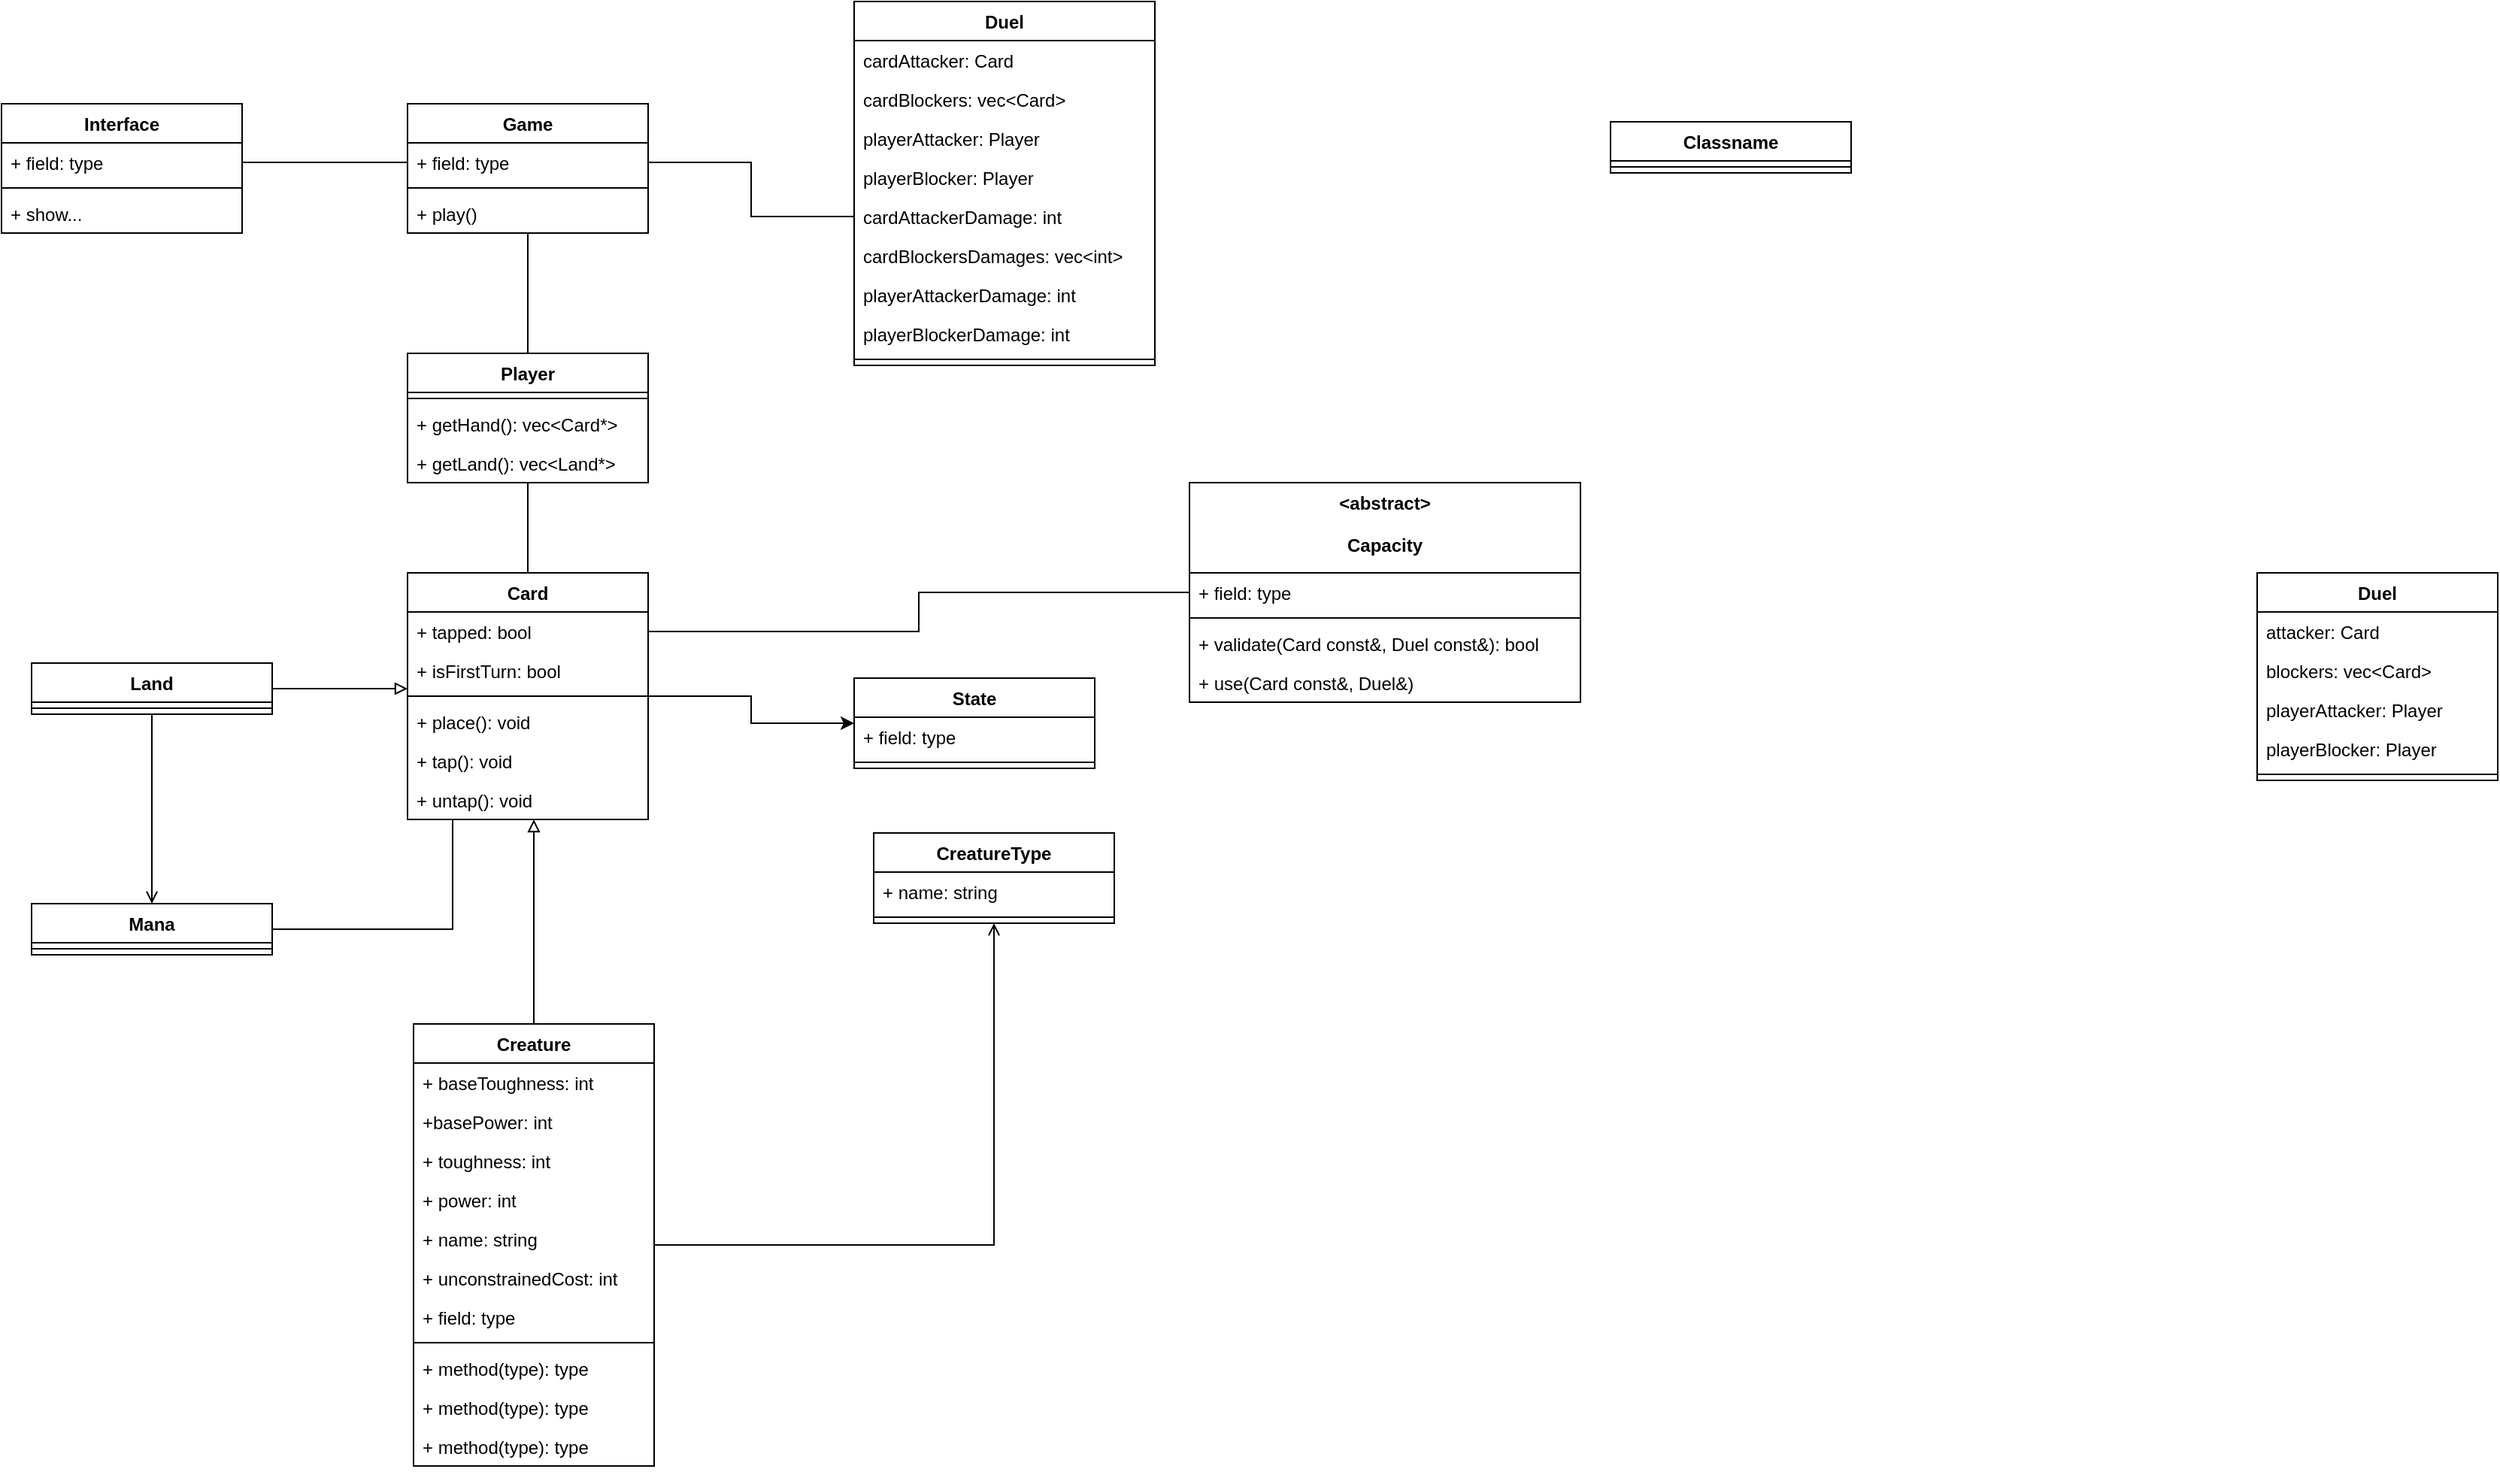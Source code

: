 <mxfile version="16.2.2" type="device"><diagram id="C5RBs43oDa-KdzZeNtuy" name="Page-1"><mxGraphModel dx="1485" dy="834" grid="1" gridSize="10" guides="1" tooltips="1" connect="1" arrows="1" fold="1" page="1" pageScale="1" pageWidth="827" pageHeight="1169" math="0" shadow="0"><root><mxCell id="WIyWlLk6GJQsqaUBKTNV-0"/><mxCell id="WIyWlLk6GJQsqaUBKTNV-1" parent="WIyWlLk6GJQsqaUBKTNV-0"/><mxCell id="R_lYHKmHnaf9Uv4jf92_-0" value="Game&#xA;" style="swimlane;fontStyle=1;align=center;verticalAlign=top;childLayout=stackLayout;horizontal=1;startSize=26;horizontalStack=0;resizeParent=1;resizeParentMax=0;resizeLast=0;collapsible=1;marginBottom=0;" parent="WIyWlLk6GJQsqaUBKTNV-1" vertex="1"><mxGeometry x="330" y="128" width="160" height="86" as="geometry"/></mxCell><mxCell id="R_lYHKmHnaf9Uv4jf92_-63" value="+ field: type" style="text;strokeColor=none;fillColor=none;align=left;verticalAlign=top;spacingLeft=4;spacingRight=4;overflow=hidden;rotatable=0;points=[[0,0.5],[1,0.5]];portConstraint=eastwest;" parent="R_lYHKmHnaf9Uv4jf92_-0" vertex="1"><mxGeometry y="26" width="160" height="26" as="geometry"/></mxCell><mxCell id="R_lYHKmHnaf9Uv4jf92_-2" value="" style="line;strokeWidth=1;fillColor=none;align=left;verticalAlign=middle;spacingTop=-1;spacingLeft=3;spacingRight=3;rotatable=0;labelPosition=right;points=[];portConstraint=eastwest;" parent="R_lYHKmHnaf9Uv4jf92_-0" vertex="1"><mxGeometry y="52" width="160" height="8" as="geometry"/></mxCell><mxCell id="R_lYHKmHnaf9Uv4jf92_-60" value="+ play()" style="text;strokeColor=none;fillColor=none;align=left;verticalAlign=top;spacingLeft=4;spacingRight=4;overflow=hidden;rotatable=0;points=[[0,0.5],[1,0.5]];portConstraint=eastwest;" parent="R_lYHKmHnaf9Uv4jf92_-0" vertex="1"><mxGeometry y="60" width="160" height="26" as="geometry"/></mxCell><mxCell id="R_lYHKmHnaf9Uv4jf92_-25" style="edgeStyle=orthogonalEdgeStyle;rounded=0;orthogonalLoop=1;jettySize=auto;html=1;endArrow=none;endFill=0;" parent="WIyWlLk6GJQsqaUBKTNV-1" source="R_lYHKmHnaf9Uv4jf92_-4" target="R_lYHKmHnaf9Uv4jf92_-8" edge="1"><mxGeometry relative="1" as="geometry"/></mxCell><mxCell id="R_lYHKmHnaf9Uv4jf92_-30" style="edgeStyle=orthogonalEdgeStyle;rounded=0;orthogonalLoop=1;jettySize=auto;html=1;endArrow=none;endFill=0;" parent="WIyWlLk6GJQsqaUBKTNV-1" source="R_lYHKmHnaf9Uv4jf92_-4" target="R_lYHKmHnaf9Uv4jf92_-0" edge="1"><mxGeometry relative="1" as="geometry"/></mxCell><mxCell id="R_lYHKmHnaf9Uv4jf92_-4" value="Player&#xA;" style="swimlane;fontStyle=1;align=center;verticalAlign=top;childLayout=stackLayout;horizontal=1;startSize=26;horizontalStack=0;resizeParent=1;resizeParentMax=0;resizeLast=0;collapsible=1;marginBottom=0;" parent="WIyWlLk6GJQsqaUBKTNV-1" vertex="1"><mxGeometry x="330" y="294" width="160" height="86" as="geometry"/></mxCell><mxCell id="R_lYHKmHnaf9Uv4jf92_-6" value="" style="line;strokeWidth=1;fillColor=none;align=left;verticalAlign=middle;spacingTop=-1;spacingLeft=3;spacingRight=3;rotatable=0;labelPosition=right;points=[];portConstraint=eastwest;" parent="R_lYHKmHnaf9Uv4jf92_-4" vertex="1"><mxGeometry y="26" width="160" height="8" as="geometry"/></mxCell><mxCell id="R_lYHKmHnaf9Uv4jf92_-34" value="+ getHand(): vec&lt;Card*&gt;" style="text;strokeColor=none;fillColor=none;align=left;verticalAlign=top;spacingLeft=4;spacingRight=4;overflow=hidden;rotatable=0;points=[[0,0.5],[1,0.5]];portConstraint=eastwest;" parent="R_lYHKmHnaf9Uv4jf92_-4" vertex="1"><mxGeometry y="34" width="160" height="26" as="geometry"/></mxCell><mxCell id="R_lYHKmHnaf9Uv4jf92_-48" value="+ getLand(): vec&lt;Land*&gt;" style="text;strokeColor=none;fillColor=none;align=left;verticalAlign=top;spacingLeft=4;spacingRight=4;overflow=hidden;rotatable=0;points=[[0,0.5],[1,0.5]];portConstraint=eastwest;" parent="R_lYHKmHnaf9Uv4jf92_-4" vertex="1"><mxGeometry y="60" width="160" height="26" as="geometry"/></mxCell><mxCell id="R_lYHKmHnaf9Uv4jf92_-24" style="edgeStyle=orthogonalEdgeStyle;rounded=0;orthogonalLoop=1;jettySize=auto;html=1;" parent="WIyWlLk6GJQsqaUBKTNV-1" source="R_lYHKmHnaf9Uv4jf92_-8" target="R_lYHKmHnaf9Uv4jf92_-22" edge="1"><mxGeometry relative="1" as="geometry"/></mxCell><mxCell id="R_lYHKmHnaf9Uv4jf92_-59" style="edgeStyle=orthogonalEdgeStyle;rounded=0;orthogonalLoop=1;jettySize=auto;html=1;entryX=0.875;entryY=0.294;entryDx=0;entryDy=0;entryPerimeter=0;endArrow=none;endFill=0;" parent="WIyWlLk6GJQsqaUBKTNV-1" source="R_lYHKmHnaf9Uv4jf92_-8" target="R_lYHKmHnaf9Uv4jf92_-18" edge="1"><mxGeometry relative="1" as="geometry"><Array as="points"><mxPoint x="360" y="677"/><mxPoint x="220" y="677"/></Array></mxGeometry></mxCell><mxCell id="R_lYHKmHnaf9Uv4jf92_-8" value="Card&#xA;" style="swimlane;fontStyle=1;align=center;verticalAlign=top;childLayout=stackLayout;horizontal=1;startSize=26;horizontalStack=0;resizeParent=1;resizeParentMax=0;resizeLast=0;collapsible=1;marginBottom=0;" parent="WIyWlLk6GJQsqaUBKTNV-1" vertex="1"><mxGeometry x="330" y="440" width="160" height="164" as="geometry"/></mxCell><mxCell id="R_lYHKmHnaf9Uv4jf92_-49" value="+ tapped: bool" style="text;strokeColor=none;fillColor=none;align=left;verticalAlign=top;spacingLeft=4;spacingRight=4;overflow=hidden;rotatable=0;points=[[0,0.5],[1,0.5]];portConstraint=eastwest;" parent="R_lYHKmHnaf9Uv4jf92_-8" vertex="1"><mxGeometry y="26" width="160" height="26" as="geometry"/></mxCell><mxCell id="R_lYHKmHnaf9Uv4jf92_-50" value="+ isFirstTurn: bool" style="text;strokeColor=none;fillColor=none;align=left;verticalAlign=top;spacingLeft=4;spacingRight=4;overflow=hidden;rotatable=0;points=[[0,0.5],[1,0.5]];portConstraint=eastwest;" parent="R_lYHKmHnaf9Uv4jf92_-8" vertex="1"><mxGeometry y="52" width="160" height="26" as="geometry"/></mxCell><mxCell id="R_lYHKmHnaf9Uv4jf92_-10" value="" style="line;strokeWidth=1;fillColor=none;align=left;verticalAlign=middle;spacingTop=-1;spacingLeft=3;spacingRight=3;rotatable=0;labelPosition=right;points=[];portConstraint=eastwest;" parent="R_lYHKmHnaf9Uv4jf92_-8" vertex="1"><mxGeometry y="78" width="160" height="8" as="geometry"/></mxCell><mxCell id="R_lYHKmHnaf9Uv4jf92_-53" value="+ place(): void" style="text;strokeColor=none;fillColor=none;align=left;verticalAlign=top;spacingLeft=4;spacingRight=4;overflow=hidden;rotatable=0;points=[[0,0.5],[1,0.5]];portConstraint=eastwest;" parent="R_lYHKmHnaf9Uv4jf92_-8" vertex="1"><mxGeometry y="86" width="160" height="26" as="geometry"/></mxCell><mxCell id="R_lYHKmHnaf9Uv4jf92_-54" value="+ tap(): void" style="text;strokeColor=none;fillColor=none;align=left;verticalAlign=top;spacingLeft=4;spacingRight=4;overflow=hidden;rotatable=0;points=[[0,0.5],[1,0.5]];portConstraint=eastwest;" parent="R_lYHKmHnaf9Uv4jf92_-8" vertex="1"><mxGeometry y="112" width="160" height="26" as="geometry"/></mxCell><mxCell id="R_lYHKmHnaf9Uv4jf92_-56" value="+ untap(): void" style="text;strokeColor=none;fillColor=none;align=left;verticalAlign=top;spacingLeft=4;spacingRight=4;overflow=hidden;rotatable=0;points=[[0,0.5],[1,0.5]];portConstraint=eastwest;" parent="R_lYHKmHnaf9Uv4jf92_-8" vertex="1"><mxGeometry y="138" width="160" height="26" as="geometry"/></mxCell><mxCell id="R_lYHKmHnaf9Uv4jf92_-26" style="edgeStyle=orthogonalEdgeStyle;rounded=0;orthogonalLoop=1;jettySize=auto;html=1;endArrow=block;endFill=0;" parent="WIyWlLk6GJQsqaUBKTNV-1" source="R_lYHKmHnaf9Uv4jf92_-12" target="R_lYHKmHnaf9Uv4jf92_-8" edge="1"><mxGeometry relative="1" as="geometry"><Array as="points"><mxPoint x="410" y="590"/><mxPoint x="410" y="590"/></Array></mxGeometry></mxCell><mxCell id="R_lYHKmHnaf9Uv4jf92_-29" style="edgeStyle=orthogonalEdgeStyle;rounded=0;orthogonalLoop=1;jettySize=auto;html=1;endArrow=open;endFill=0;" parent="WIyWlLk6GJQsqaUBKTNV-1" source="R_lYHKmHnaf9Uv4jf92_-12" target="R_lYHKmHnaf9Uv4jf92_-20" edge="1"><mxGeometry relative="1" as="geometry"/></mxCell><mxCell id="R_lYHKmHnaf9Uv4jf92_-12" value="Creature" style="swimlane;fontStyle=1;align=center;verticalAlign=top;childLayout=stackLayout;horizontal=1;startSize=26;horizontalStack=0;resizeParent=1;resizeParentMax=0;resizeLast=0;collapsible=1;marginBottom=0;" parent="WIyWlLk6GJQsqaUBKTNV-1" vertex="1"><mxGeometry x="334" y="740" width="160" height="294" as="geometry"/></mxCell><mxCell id="R_lYHKmHnaf9Uv4jf92_-37" value="+ baseToughness: int  " style="text;strokeColor=none;fillColor=none;align=left;verticalAlign=top;spacingLeft=4;spacingRight=4;overflow=hidden;rotatable=0;points=[[0,0.5],[1,0.5]];portConstraint=eastwest;" parent="R_lYHKmHnaf9Uv4jf92_-12" vertex="1"><mxGeometry y="26" width="160" height="26" as="geometry"/></mxCell><mxCell id="R_lYHKmHnaf9Uv4jf92_-38" value="+basePower: int" style="text;strokeColor=none;fillColor=none;align=left;verticalAlign=top;spacingLeft=4;spacingRight=4;overflow=hidden;rotatable=0;points=[[0,0.5],[1,0.5]];portConstraint=eastwest;" parent="R_lYHKmHnaf9Uv4jf92_-12" vertex="1"><mxGeometry y="52" width="160" height="26" as="geometry"/></mxCell><mxCell id="R_lYHKmHnaf9Uv4jf92_-44" value="+ toughness: int" style="text;strokeColor=none;fillColor=none;align=left;verticalAlign=top;spacingLeft=4;spacingRight=4;overflow=hidden;rotatable=0;points=[[0,0.5],[1,0.5]];portConstraint=eastwest;" parent="R_lYHKmHnaf9Uv4jf92_-12" vertex="1"><mxGeometry y="78" width="160" height="26" as="geometry"/></mxCell><mxCell id="R_lYHKmHnaf9Uv4jf92_-40" value="+ power: int" style="text;strokeColor=none;fillColor=none;align=left;verticalAlign=top;spacingLeft=4;spacingRight=4;overflow=hidden;rotatable=0;points=[[0,0.5],[1,0.5]];portConstraint=eastwest;" parent="R_lYHKmHnaf9Uv4jf92_-12" vertex="1"><mxGeometry y="104" width="160" height="26" as="geometry"/></mxCell><mxCell id="R_lYHKmHnaf9Uv4jf92_-42" value="+ name: string" style="text;strokeColor=none;fillColor=none;align=left;verticalAlign=top;spacingLeft=4;spacingRight=4;overflow=hidden;rotatable=0;points=[[0,0.5],[1,0.5]];portConstraint=eastwest;" parent="R_lYHKmHnaf9Uv4jf92_-12" vertex="1"><mxGeometry y="130" width="160" height="26" as="geometry"/></mxCell><mxCell id="R_lYHKmHnaf9Uv4jf92_-41" value="+ unconstrainedCost: int" style="text;strokeColor=none;fillColor=none;align=left;verticalAlign=top;spacingLeft=4;spacingRight=4;overflow=hidden;rotatable=0;points=[[0,0.5],[1,0.5]];portConstraint=eastwest;" parent="R_lYHKmHnaf9Uv4jf92_-12" vertex="1"><mxGeometry y="156" width="160" height="26" as="geometry"/></mxCell><mxCell id="R_lYHKmHnaf9Uv4jf92_-39" value="+ field: type" style="text;strokeColor=none;fillColor=none;align=left;verticalAlign=top;spacingLeft=4;spacingRight=4;overflow=hidden;rotatable=0;points=[[0,0.5],[1,0.5]];portConstraint=eastwest;" parent="R_lYHKmHnaf9Uv4jf92_-12" vertex="1"><mxGeometry y="182" width="160" height="26" as="geometry"/></mxCell><mxCell id="R_lYHKmHnaf9Uv4jf92_-14" value="" style="line;strokeWidth=1;fillColor=none;align=left;verticalAlign=middle;spacingTop=-1;spacingLeft=3;spacingRight=3;rotatable=0;labelPosition=right;points=[];portConstraint=eastwest;" parent="R_lYHKmHnaf9Uv4jf92_-12" vertex="1"><mxGeometry y="208" width="160" height="8" as="geometry"/></mxCell><mxCell id="R_lYHKmHnaf9Uv4jf92_-45" value="+ method(type): type" style="text;strokeColor=none;fillColor=none;align=left;verticalAlign=top;spacingLeft=4;spacingRight=4;overflow=hidden;rotatable=0;points=[[0,0.5],[1,0.5]];portConstraint=eastwest;" parent="R_lYHKmHnaf9Uv4jf92_-12" vertex="1"><mxGeometry y="216" width="160" height="26" as="geometry"/></mxCell><mxCell id="R_lYHKmHnaf9Uv4jf92_-46" value="+ method(type): type" style="text;strokeColor=none;fillColor=none;align=left;verticalAlign=top;spacingLeft=4;spacingRight=4;overflow=hidden;rotatable=0;points=[[0,0.5],[1,0.5]];portConstraint=eastwest;" parent="R_lYHKmHnaf9Uv4jf92_-12" vertex="1"><mxGeometry y="242" width="160" height="26" as="geometry"/></mxCell><mxCell id="R_lYHKmHnaf9Uv4jf92_-47" value="+ method(type): type" style="text;strokeColor=none;fillColor=none;align=left;verticalAlign=top;spacingLeft=4;spacingRight=4;overflow=hidden;rotatable=0;points=[[0,0.5],[1,0.5]];portConstraint=eastwest;" parent="R_lYHKmHnaf9Uv4jf92_-12" vertex="1"><mxGeometry y="268" width="160" height="26" as="geometry"/></mxCell><mxCell id="R_lYHKmHnaf9Uv4jf92_-27" style="edgeStyle=orthogonalEdgeStyle;rounded=0;orthogonalLoop=1;jettySize=auto;html=1;endArrow=block;endFill=0;" parent="WIyWlLk6GJQsqaUBKTNV-1" source="R_lYHKmHnaf9Uv4jf92_-16" target="R_lYHKmHnaf9Uv4jf92_-8" edge="1"><mxGeometry relative="1" as="geometry"><Array as="points"><mxPoint x="310" y="517"/><mxPoint x="310" y="517"/></Array></mxGeometry></mxCell><mxCell id="R_lYHKmHnaf9Uv4jf92_-28" style="edgeStyle=orthogonalEdgeStyle;rounded=0;orthogonalLoop=1;jettySize=auto;html=1;endArrow=open;endFill=0;" parent="WIyWlLk6GJQsqaUBKTNV-1" source="R_lYHKmHnaf9Uv4jf92_-16" target="R_lYHKmHnaf9Uv4jf92_-18" edge="1"><mxGeometry relative="1" as="geometry"/></mxCell><mxCell id="R_lYHKmHnaf9Uv4jf92_-16" value="Land&#xA;" style="swimlane;fontStyle=1;align=center;verticalAlign=top;childLayout=stackLayout;horizontal=1;startSize=26;horizontalStack=0;resizeParent=1;resizeParentMax=0;resizeLast=0;collapsible=1;marginBottom=0;" parent="WIyWlLk6GJQsqaUBKTNV-1" vertex="1"><mxGeometry x="80" y="500" width="160" height="34" as="geometry"/></mxCell><mxCell id="R_lYHKmHnaf9Uv4jf92_-17" value="" style="line;strokeWidth=1;fillColor=none;align=left;verticalAlign=middle;spacingTop=-1;spacingLeft=3;spacingRight=3;rotatable=0;labelPosition=right;points=[];portConstraint=eastwest;" parent="R_lYHKmHnaf9Uv4jf92_-16" vertex="1"><mxGeometry y="26" width="160" height="8" as="geometry"/></mxCell><mxCell id="R_lYHKmHnaf9Uv4jf92_-18" value="Mana" style="swimlane;fontStyle=1;align=center;verticalAlign=top;childLayout=stackLayout;horizontal=1;startSize=26;horizontalStack=0;resizeParent=1;resizeParentMax=0;resizeLast=0;collapsible=1;marginBottom=0;" parent="WIyWlLk6GJQsqaUBKTNV-1" vertex="1"><mxGeometry x="80" y="660" width="160" height="34" as="geometry"/></mxCell><mxCell id="R_lYHKmHnaf9Uv4jf92_-19" value="" style="line;strokeWidth=1;fillColor=none;align=left;verticalAlign=middle;spacingTop=-1;spacingLeft=3;spacingRight=3;rotatable=0;labelPosition=right;points=[];portConstraint=eastwest;" parent="R_lYHKmHnaf9Uv4jf92_-18" vertex="1"><mxGeometry y="26" width="160" height="8" as="geometry"/></mxCell><mxCell id="R_lYHKmHnaf9Uv4jf92_-20" value="CreatureType" style="swimlane;fontStyle=1;align=center;verticalAlign=top;childLayout=stackLayout;horizontal=1;startSize=26;horizontalStack=0;resizeParent=1;resizeParentMax=0;resizeLast=0;collapsible=1;marginBottom=0;" parent="WIyWlLk6GJQsqaUBKTNV-1" vertex="1"><mxGeometry x="640" y="613" width="160" height="60" as="geometry"/></mxCell><mxCell id="R_lYHKmHnaf9Uv4jf92_-51" value="+ name: string" style="text;strokeColor=none;fillColor=none;align=left;verticalAlign=top;spacingLeft=4;spacingRight=4;overflow=hidden;rotatable=0;points=[[0,0.5],[1,0.5]];portConstraint=eastwest;" parent="R_lYHKmHnaf9Uv4jf92_-20" vertex="1"><mxGeometry y="26" width="160" height="26" as="geometry"/></mxCell><mxCell id="R_lYHKmHnaf9Uv4jf92_-21" value="" style="line;strokeWidth=1;fillColor=none;align=left;verticalAlign=middle;spacingTop=-1;spacingLeft=3;spacingRight=3;rotatable=0;labelPosition=right;points=[];portConstraint=eastwest;" parent="R_lYHKmHnaf9Uv4jf92_-20" vertex="1"><mxGeometry y="52" width="160" height="8" as="geometry"/></mxCell><mxCell id="R_lYHKmHnaf9Uv4jf92_-22" value="State" style="swimlane;fontStyle=1;align=center;verticalAlign=top;childLayout=stackLayout;horizontal=1;startSize=26;horizontalStack=0;resizeParent=1;resizeParentMax=0;resizeLast=0;collapsible=1;marginBottom=0;" parent="WIyWlLk6GJQsqaUBKTNV-1" vertex="1"><mxGeometry x="627" y="510" width="160" height="60" as="geometry"/></mxCell><mxCell id="R_lYHKmHnaf9Uv4jf92_-36" value="+ field: type" style="text;strokeColor=none;fillColor=none;align=left;verticalAlign=top;spacingLeft=4;spacingRight=4;overflow=hidden;rotatable=0;points=[[0,0.5],[1,0.5]];portConstraint=eastwest;" parent="R_lYHKmHnaf9Uv4jf92_-22" vertex="1"><mxGeometry y="26" width="160" height="26" as="geometry"/></mxCell><mxCell id="R_lYHKmHnaf9Uv4jf92_-23" value="" style="line;strokeWidth=1;fillColor=none;align=left;verticalAlign=middle;spacingTop=-1;spacingLeft=3;spacingRight=3;rotatable=0;labelPosition=right;points=[];portConstraint=eastwest;" parent="R_lYHKmHnaf9Uv4jf92_-22" vertex="1"><mxGeometry y="52" width="160" height="8" as="geometry"/></mxCell><mxCell id="R_lYHKmHnaf9Uv4jf92_-31" value="Classname" style="swimlane;fontStyle=1;align=center;verticalAlign=top;childLayout=stackLayout;horizontal=1;startSize=26;horizontalStack=0;resizeParent=1;resizeParentMax=0;resizeLast=0;collapsible=1;marginBottom=0;" parent="WIyWlLk6GJQsqaUBKTNV-1" vertex="1"><mxGeometry x="1130" y="140" width="160" height="34" as="geometry"/></mxCell><mxCell id="R_lYHKmHnaf9Uv4jf92_-33" value="" style="line;strokeWidth=1;fillColor=none;align=left;verticalAlign=middle;spacingTop=-1;spacingLeft=3;spacingRight=3;rotatable=0;labelPosition=right;points=[];portConstraint=eastwest;" parent="R_lYHKmHnaf9Uv4jf92_-31" vertex="1"><mxGeometry y="26" width="160" height="8" as="geometry"/></mxCell><mxCell id="cIGT8mqhnZbgwu6TZK4q-0" value="&lt;abstract&gt; &#xA;&#xA;Capacity" style="swimlane;fontStyle=1;align=center;verticalAlign=top;childLayout=stackLayout;horizontal=1;startSize=60;horizontalStack=0;resizeParent=1;resizeParentMax=0;resizeLast=0;collapsible=1;marginBottom=0;" vertex="1" parent="WIyWlLk6GJQsqaUBKTNV-1"><mxGeometry x="850" y="380" width="260" height="146" as="geometry"/></mxCell><mxCell id="cIGT8mqhnZbgwu6TZK4q-1" value="+ field: type" style="text;strokeColor=none;fillColor=none;align=left;verticalAlign=top;spacingLeft=4;spacingRight=4;overflow=hidden;rotatable=0;points=[[0,0.5],[1,0.5]];portConstraint=eastwest;" vertex="1" parent="cIGT8mqhnZbgwu6TZK4q-0"><mxGeometry y="60" width="260" height="26" as="geometry"/></mxCell><mxCell id="cIGT8mqhnZbgwu6TZK4q-2" value="" style="line;strokeWidth=1;fillColor=none;align=left;verticalAlign=middle;spacingTop=-1;spacingLeft=3;spacingRight=3;rotatable=0;labelPosition=right;points=[];portConstraint=eastwest;" vertex="1" parent="cIGT8mqhnZbgwu6TZK4q-0"><mxGeometry y="86" width="260" height="8" as="geometry"/></mxCell><mxCell id="cIGT8mqhnZbgwu6TZK4q-4" value="+ validate(Card const&amp;, Duel const&amp;): bool&#xA;" style="text;strokeColor=none;fillColor=none;align=left;verticalAlign=top;spacingLeft=4;spacingRight=4;overflow=hidden;rotatable=0;points=[[0,0.5],[1,0.5]];portConstraint=eastwest;" vertex="1" parent="cIGT8mqhnZbgwu6TZK4q-0"><mxGeometry y="94" width="260" height="26" as="geometry"/></mxCell><mxCell id="cIGT8mqhnZbgwu6TZK4q-3" value="+ use(Card const&amp;, Duel&amp;)&#xA;" style="text;strokeColor=none;fillColor=none;align=left;verticalAlign=top;spacingLeft=4;spacingRight=4;overflow=hidden;rotatable=0;points=[[0,0.5],[1,0.5]];portConstraint=eastwest;" vertex="1" parent="cIGT8mqhnZbgwu6TZK4q-0"><mxGeometry y="120" width="260" height="26" as="geometry"/></mxCell><mxCell id="cIGT8mqhnZbgwu6TZK4q-5" value="Duel" style="swimlane;fontStyle=1;align=center;verticalAlign=top;childLayout=stackLayout;horizontal=1;startSize=26;horizontalStack=0;resizeParent=1;resizeParentMax=0;resizeLast=0;collapsible=1;marginBottom=0;" vertex="1" parent="WIyWlLk6GJQsqaUBKTNV-1"><mxGeometry x="1560" y="440" width="160" height="138" as="geometry"/></mxCell><mxCell id="cIGT8mqhnZbgwu6TZK4q-6" value="attacker: Card" style="text;strokeColor=none;fillColor=none;align=left;verticalAlign=top;spacingLeft=4;spacingRight=4;overflow=hidden;rotatable=0;points=[[0,0.5],[1,0.5]];portConstraint=eastwest;" vertex="1" parent="cIGT8mqhnZbgwu6TZK4q-5"><mxGeometry y="26" width="160" height="26" as="geometry"/></mxCell><mxCell id="cIGT8mqhnZbgwu6TZK4q-8" value="blockers: vec&lt;Card&gt;" style="text;strokeColor=none;fillColor=none;align=left;verticalAlign=top;spacingLeft=4;spacingRight=4;overflow=hidden;rotatable=0;points=[[0,0.5],[1,0.5]];portConstraint=eastwest;" vertex="1" parent="cIGT8mqhnZbgwu6TZK4q-5"><mxGeometry y="52" width="160" height="26" as="geometry"/></mxCell><mxCell id="cIGT8mqhnZbgwu6TZK4q-9" value="playerAttacker: Player" style="text;strokeColor=none;fillColor=none;align=left;verticalAlign=top;spacingLeft=4;spacingRight=4;overflow=hidden;rotatable=0;points=[[0,0.5],[1,0.5]];portConstraint=eastwest;" vertex="1" parent="cIGT8mqhnZbgwu6TZK4q-5"><mxGeometry y="78" width="160" height="26" as="geometry"/></mxCell><mxCell id="cIGT8mqhnZbgwu6TZK4q-10" value="playerBlocker: Player" style="text;strokeColor=none;fillColor=none;align=left;verticalAlign=top;spacingLeft=4;spacingRight=4;overflow=hidden;rotatable=0;points=[[0,0.5],[1,0.5]];portConstraint=eastwest;" vertex="1" parent="cIGT8mqhnZbgwu6TZK4q-5"><mxGeometry y="104" width="160" height="26" as="geometry"/></mxCell><mxCell id="cIGT8mqhnZbgwu6TZK4q-7" value="" style="line;strokeWidth=1;fillColor=none;align=left;verticalAlign=middle;spacingTop=-1;spacingLeft=3;spacingRight=3;rotatable=0;labelPosition=right;points=[];portConstraint=eastwest;" vertex="1" parent="cIGT8mqhnZbgwu6TZK4q-5"><mxGeometry y="130" width="160" height="8" as="geometry"/></mxCell><mxCell id="cIGT8mqhnZbgwu6TZK4q-11" style="edgeStyle=orthogonalEdgeStyle;rounded=0;orthogonalLoop=1;jettySize=auto;html=1;endArrow=none;endFill=0;exitX=1;exitY=0.5;exitDx=0;exitDy=0;entryX=0;entryY=0.5;entryDx=0;entryDy=0;" edge="1" parent="WIyWlLk6GJQsqaUBKTNV-1" source="R_lYHKmHnaf9Uv4jf92_-49" target="cIGT8mqhnZbgwu6TZK4q-1"><mxGeometry relative="1" as="geometry"><mxPoint x="885" y="470" as="targetPoint"/></mxGeometry></mxCell><mxCell id="cIGT8mqhnZbgwu6TZK4q-12" value="Duel" style="swimlane;fontStyle=1;align=center;verticalAlign=top;childLayout=stackLayout;horizontal=1;startSize=26;horizontalStack=0;resizeParent=1;resizeParentMax=0;resizeLast=0;collapsible=1;marginBottom=0;" vertex="1" parent="WIyWlLk6GJQsqaUBKTNV-1"><mxGeometry x="627" y="60" width="200" height="242" as="geometry"/></mxCell><mxCell id="cIGT8mqhnZbgwu6TZK4q-13" value="cardAttacker: Card" style="text;strokeColor=none;fillColor=none;align=left;verticalAlign=top;spacingLeft=4;spacingRight=4;overflow=hidden;rotatable=0;points=[[0,0.5],[1,0.5]];portConstraint=eastwest;" vertex="1" parent="cIGT8mqhnZbgwu6TZK4q-12"><mxGeometry y="26" width="200" height="26" as="geometry"/></mxCell><mxCell id="cIGT8mqhnZbgwu6TZK4q-14" value="cardBlockers: vec&lt;Card&gt;" style="text;strokeColor=none;fillColor=none;align=left;verticalAlign=top;spacingLeft=4;spacingRight=4;overflow=hidden;rotatable=0;points=[[0,0.5],[1,0.5]];portConstraint=eastwest;" vertex="1" parent="cIGT8mqhnZbgwu6TZK4q-12"><mxGeometry y="52" width="200" height="26" as="geometry"/></mxCell><mxCell id="cIGT8mqhnZbgwu6TZK4q-15" value="playerAttacker: Player" style="text;strokeColor=none;fillColor=none;align=left;verticalAlign=top;spacingLeft=4;spacingRight=4;overflow=hidden;rotatable=0;points=[[0,0.5],[1,0.5]];portConstraint=eastwest;" vertex="1" parent="cIGT8mqhnZbgwu6TZK4q-12"><mxGeometry y="78" width="200" height="26" as="geometry"/></mxCell><mxCell id="cIGT8mqhnZbgwu6TZK4q-16" value="playerBlocker: Player" style="text;strokeColor=none;fillColor=none;align=left;verticalAlign=top;spacingLeft=4;spacingRight=4;overflow=hidden;rotatable=0;points=[[0,0.5],[1,0.5]];portConstraint=eastwest;" vertex="1" parent="cIGT8mqhnZbgwu6TZK4q-12"><mxGeometry y="104" width="200" height="26" as="geometry"/></mxCell><mxCell id="cIGT8mqhnZbgwu6TZK4q-18" value="cardAttackerDamage: int" style="text;strokeColor=none;fillColor=none;align=left;verticalAlign=top;spacingLeft=4;spacingRight=4;overflow=hidden;rotatable=0;points=[[0,0.5],[1,0.5]];portConstraint=eastwest;" vertex="1" parent="cIGT8mqhnZbgwu6TZK4q-12"><mxGeometry y="130" width="200" height="26" as="geometry"/></mxCell><mxCell id="cIGT8mqhnZbgwu6TZK4q-19" value="cardBlockersDamages: vec&lt;int&gt;" style="text;strokeColor=none;fillColor=none;align=left;verticalAlign=top;spacingLeft=4;spacingRight=4;overflow=hidden;rotatable=0;points=[[0,0.5],[1,0.5]];portConstraint=eastwest;" vertex="1" parent="cIGT8mqhnZbgwu6TZK4q-12"><mxGeometry y="156" width="200" height="26" as="geometry"/></mxCell><mxCell id="cIGT8mqhnZbgwu6TZK4q-20" value="playerAttackerDamage: int" style="text;strokeColor=none;fillColor=none;align=left;verticalAlign=top;spacingLeft=4;spacingRight=4;overflow=hidden;rotatable=0;points=[[0,0.5],[1,0.5]];portConstraint=eastwest;" vertex="1" parent="cIGT8mqhnZbgwu6TZK4q-12"><mxGeometry y="182" width="200" height="26" as="geometry"/></mxCell><mxCell id="cIGT8mqhnZbgwu6TZK4q-21" value="playerBlockerDamage: int" style="text;strokeColor=none;fillColor=none;align=left;verticalAlign=top;spacingLeft=4;spacingRight=4;overflow=hidden;rotatable=0;points=[[0,0.5],[1,0.5]];portConstraint=eastwest;" vertex="1" parent="cIGT8mqhnZbgwu6TZK4q-12"><mxGeometry y="208" width="200" height="26" as="geometry"/></mxCell><mxCell id="cIGT8mqhnZbgwu6TZK4q-17" value="" style="line;strokeWidth=1;fillColor=none;align=left;verticalAlign=middle;spacingTop=-1;spacingLeft=3;spacingRight=3;rotatable=0;labelPosition=right;points=[];portConstraint=eastwest;" vertex="1" parent="cIGT8mqhnZbgwu6TZK4q-12"><mxGeometry y="234" width="200" height="8" as="geometry"/></mxCell><mxCell id="cIGT8mqhnZbgwu6TZK4q-28" style="edgeStyle=orthogonalEdgeStyle;rounded=0;orthogonalLoop=1;jettySize=auto;html=1;endArrow=none;endFill=0;" edge="1" parent="WIyWlLk6GJQsqaUBKTNV-1" source="cIGT8mqhnZbgwu6TZK4q-18" target="R_lYHKmHnaf9Uv4jf92_-63"><mxGeometry relative="1" as="geometry"/></mxCell><mxCell id="cIGT8mqhnZbgwu6TZK4q-29" value="Interface" style="swimlane;fontStyle=1;align=center;verticalAlign=top;childLayout=stackLayout;horizontal=1;startSize=26;horizontalStack=0;resizeParent=1;resizeParentMax=0;resizeLast=0;collapsible=1;marginBottom=0;" vertex="1" parent="WIyWlLk6GJQsqaUBKTNV-1"><mxGeometry x="60" y="128" width="160" height="86" as="geometry"/></mxCell><mxCell id="cIGT8mqhnZbgwu6TZK4q-30" value="+ field: type" style="text;strokeColor=none;fillColor=none;align=left;verticalAlign=top;spacingLeft=4;spacingRight=4;overflow=hidden;rotatable=0;points=[[0,0.5],[1,0.5]];portConstraint=eastwest;" vertex="1" parent="cIGT8mqhnZbgwu6TZK4q-29"><mxGeometry y="26" width="160" height="26" as="geometry"/></mxCell><mxCell id="cIGT8mqhnZbgwu6TZK4q-31" value="" style="line;strokeWidth=1;fillColor=none;align=left;verticalAlign=middle;spacingTop=-1;spacingLeft=3;spacingRight=3;rotatable=0;labelPosition=right;points=[];portConstraint=eastwest;" vertex="1" parent="cIGT8mqhnZbgwu6TZK4q-29"><mxGeometry y="52" width="160" height="8" as="geometry"/></mxCell><mxCell id="cIGT8mqhnZbgwu6TZK4q-32" value="+ show..." style="text;strokeColor=none;fillColor=none;align=left;verticalAlign=top;spacingLeft=4;spacingRight=4;overflow=hidden;rotatable=0;points=[[0,0.5],[1,0.5]];portConstraint=eastwest;" vertex="1" parent="cIGT8mqhnZbgwu6TZK4q-29"><mxGeometry y="60" width="160" height="26" as="geometry"/></mxCell><mxCell id="cIGT8mqhnZbgwu6TZK4q-33" style="edgeStyle=orthogonalEdgeStyle;rounded=0;orthogonalLoop=1;jettySize=auto;html=1;endArrow=none;endFill=0;" edge="1" parent="WIyWlLk6GJQsqaUBKTNV-1" source="R_lYHKmHnaf9Uv4jf92_-63" target="cIGT8mqhnZbgwu6TZK4q-30"><mxGeometry relative="1" as="geometry"/></mxCell></root></mxGraphModel></diagram></mxfile>